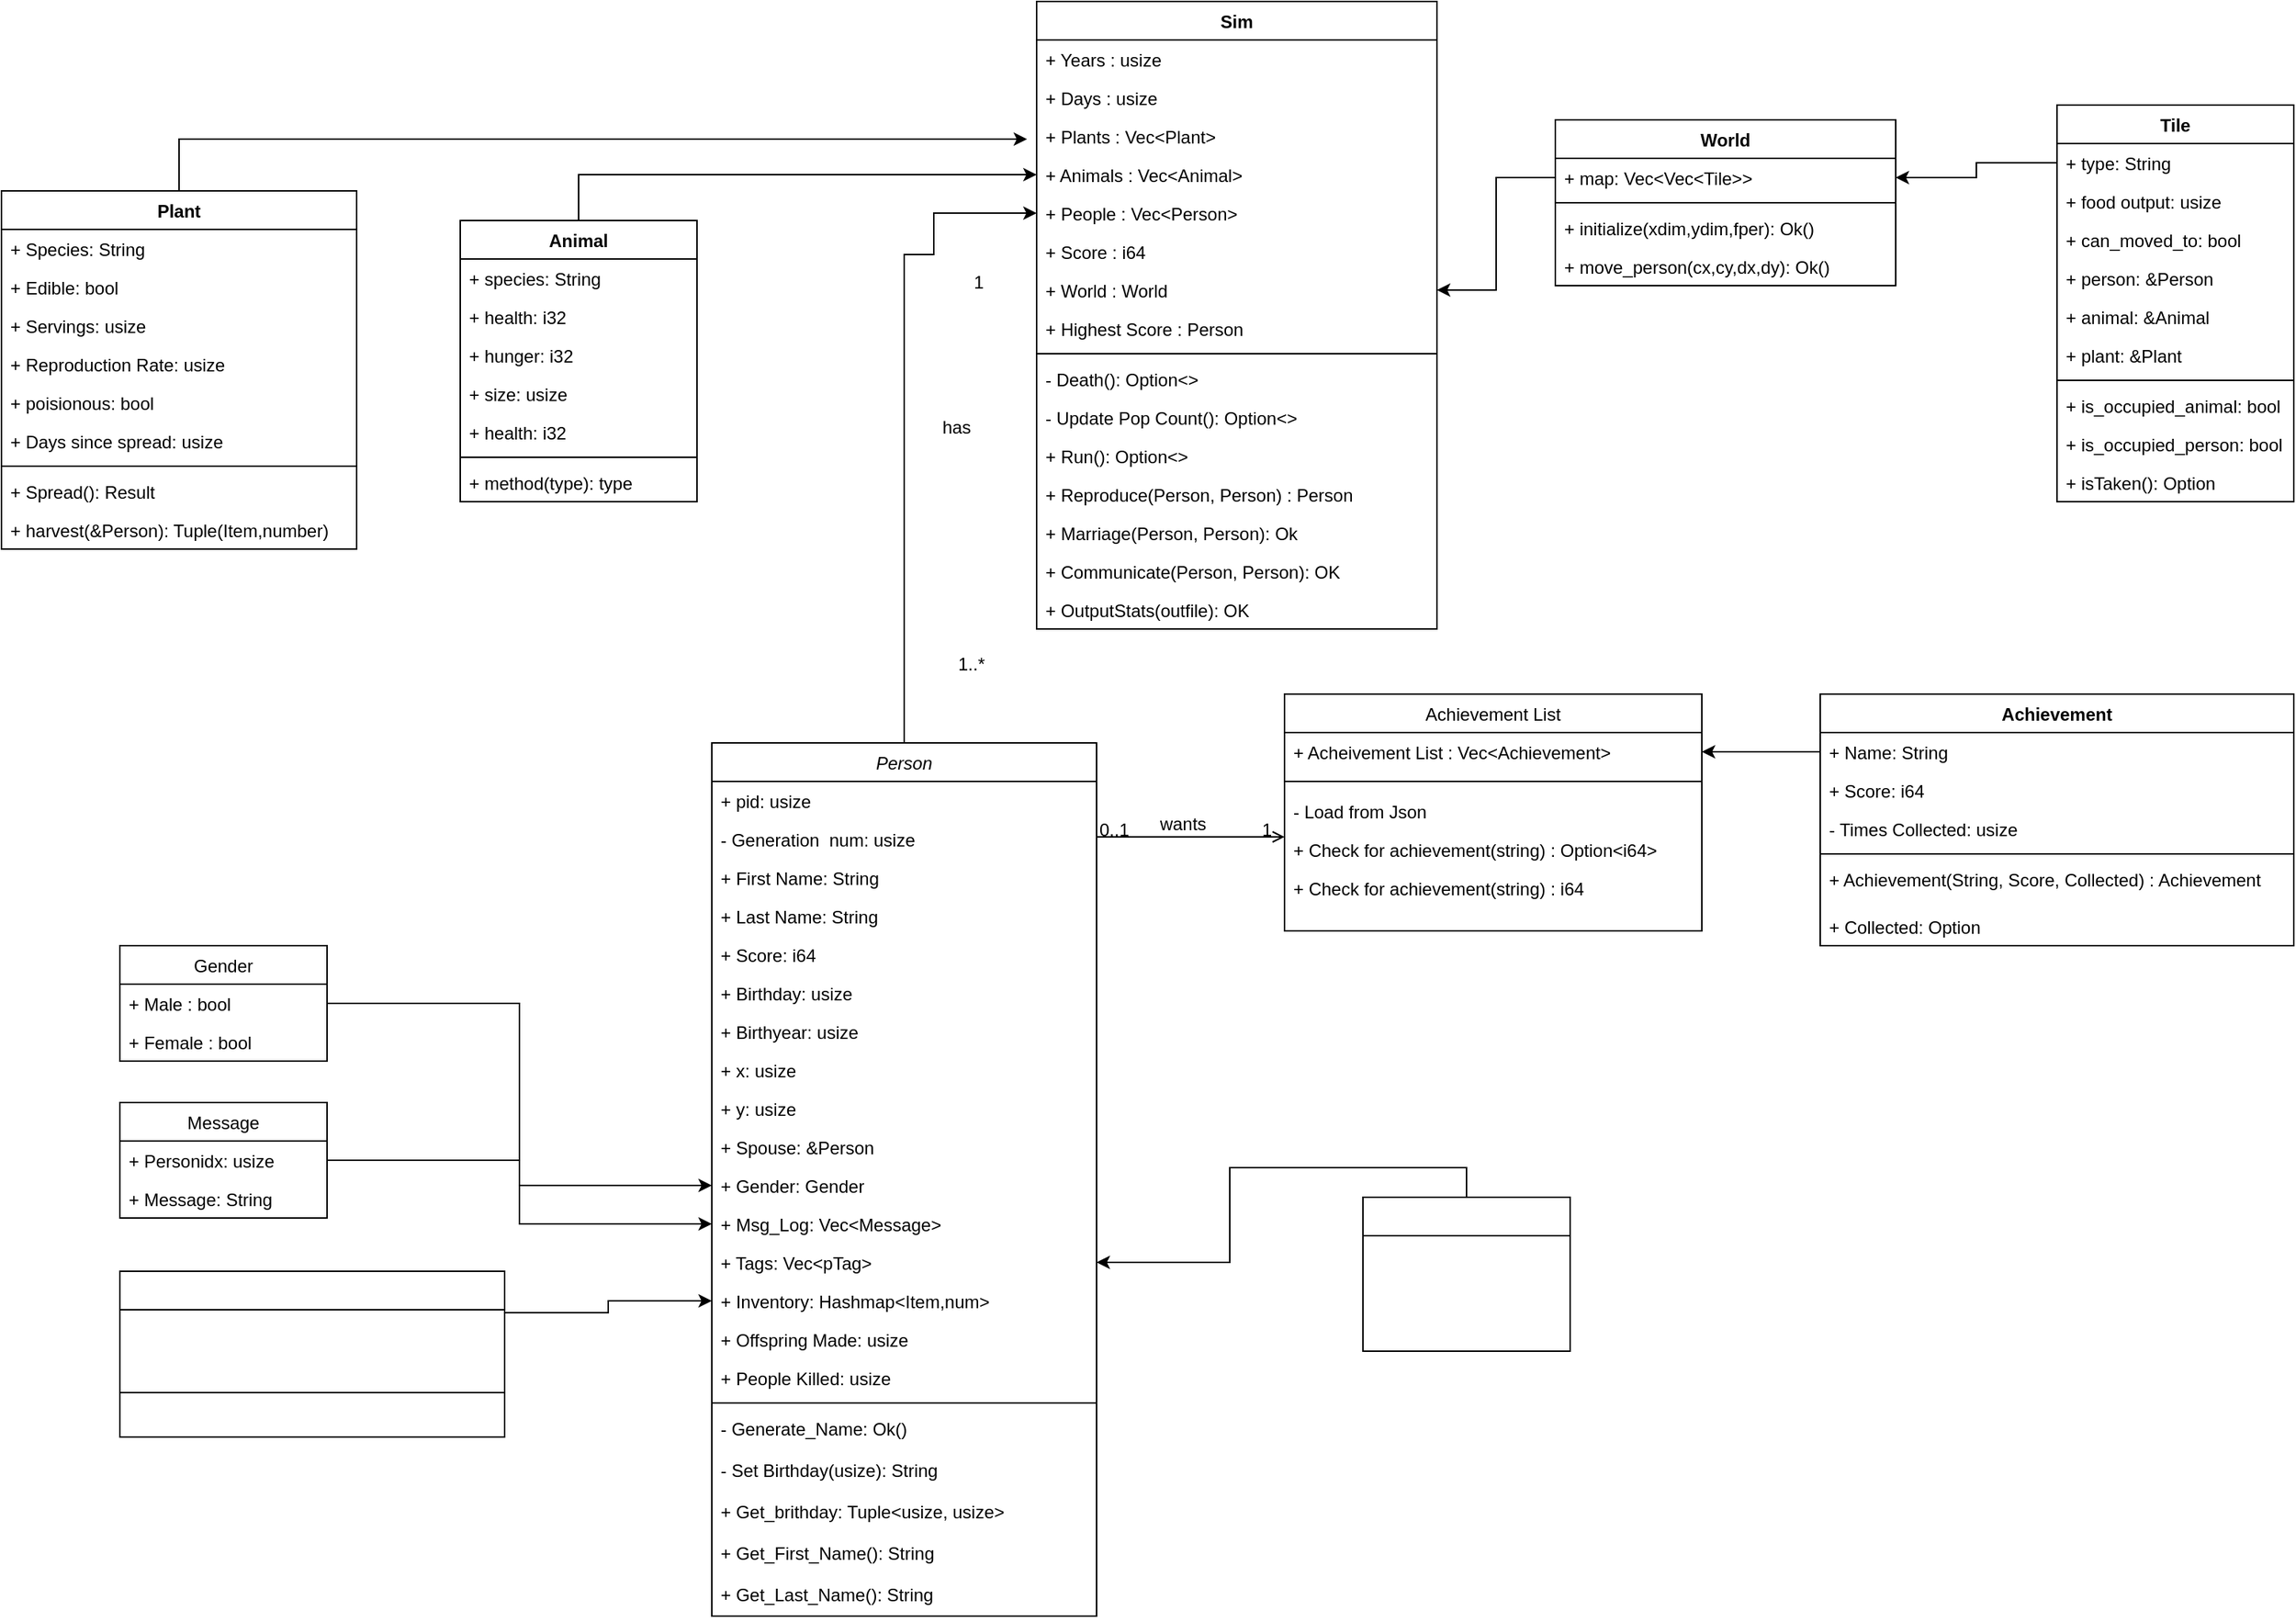 <mxfile version="16.5.1" type="device" pages="7"><diagram id="C5RBs43oDa-KdzZeNtuy" name="Classes"><mxGraphModel dx="2249" dy="2026" grid="1" gridSize="10" guides="1" tooltips="1" connect="1" arrows="1" fold="1" page="1" pageScale="1" pageWidth="827" pageHeight="1169" math="0" shadow="0"><root><mxCell id="WIyWlLk6GJQsqaUBKTNV-0"/><mxCell id="WIyWlLk6GJQsqaUBKTNV-1" parent="WIyWlLk6GJQsqaUBKTNV-0"/><mxCell id="4H0dBuu5tV5vZmvH8V2F-3" style="edgeStyle=orthogonalEdgeStyle;rounded=0;orthogonalLoop=1;jettySize=auto;html=1;exitX=0.5;exitY=0;exitDx=0;exitDy=0;entryX=0;entryY=0.5;entryDx=0;entryDy=0;" parent="WIyWlLk6GJQsqaUBKTNV-1" source="zkfFHV4jXpPFQw0GAbJ--0" target="B9x6qg29VrSmZcoj97vU-24" edge="1"><mxGeometry relative="1" as="geometry"><Array as="points"><mxPoint x="330" y="-177"/></Array></mxGeometry></mxCell><mxCell id="zkfFHV4jXpPFQw0GAbJ--0" value="Person" style="swimlane;fontStyle=2;align=center;verticalAlign=top;childLayout=stackLayout;horizontal=1;startSize=26;horizontalStack=0;resizeParent=1;resizeLast=0;collapsible=1;marginBottom=0;rounded=0;shadow=0;strokeWidth=1;" parent="WIyWlLk6GJQsqaUBKTNV-1" vertex="1"><mxGeometry x="180" y="153" width="260" height="590" as="geometry"><mxRectangle x="230" y="140" width="160" height="26" as="alternateBounds"/></mxGeometry></mxCell><mxCell id="lO1jTTlKHXToJG3iWUfu-11" value="+ pid: usize" style="text;align=left;verticalAlign=top;spacingLeft=4;spacingRight=4;overflow=hidden;rotatable=0;points=[[0,0.5],[1,0.5]];portConstraint=eastwest;rounded=0;shadow=0;html=0;" parent="zkfFHV4jXpPFQw0GAbJ--0" vertex="1"><mxGeometry y="26" width="260" height="26" as="geometry"/></mxCell><mxCell id="B9x6qg29VrSmZcoj97vU-11" value="- Generation  num: usize" style="text;align=left;verticalAlign=top;spacingLeft=4;spacingRight=4;overflow=hidden;rotatable=0;points=[[0,0.5],[1,0.5]];portConstraint=eastwest;rounded=0;shadow=0;html=0;" parent="zkfFHV4jXpPFQw0GAbJ--0" vertex="1"><mxGeometry y="52" width="260" height="26" as="geometry"/></mxCell><mxCell id="zkfFHV4jXpPFQw0GAbJ--1" value="+ First Name: String" style="text;align=left;verticalAlign=top;spacingLeft=4;spacingRight=4;overflow=hidden;rotatable=0;points=[[0,0.5],[1,0.5]];portConstraint=eastwest;" parent="zkfFHV4jXpPFQw0GAbJ--0" vertex="1"><mxGeometry y="78" width="260" height="26" as="geometry"/></mxCell><mxCell id="zkfFHV4jXpPFQw0GAbJ--2" value="+ Last Name: String" style="text;align=left;verticalAlign=top;spacingLeft=4;spacingRight=4;overflow=hidden;rotatable=0;points=[[0,0.5],[1,0.5]];portConstraint=eastwest;rounded=0;shadow=0;html=0;" parent="zkfFHV4jXpPFQw0GAbJ--0" vertex="1"><mxGeometry y="104" width="260" height="26" as="geometry"/></mxCell><mxCell id="zkfFHV4jXpPFQw0GAbJ--3" value="+ Score: i64" style="text;align=left;verticalAlign=top;spacingLeft=4;spacingRight=4;overflow=hidden;rotatable=0;points=[[0,0.5],[1,0.5]];portConstraint=eastwest;rounded=0;shadow=0;html=0;" parent="zkfFHV4jXpPFQw0GAbJ--0" vertex="1"><mxGeometry y="130" width="260" height="26" as="geometry"/></mxCell><mxCell id="B9x6qg29VrSmZcoj97vU-26" value="+ Birthday: usize" style="text;align=left;verticalAlign=top;spacingLeft=4;spacingRight=4;overflow=hidden;rotatable=0;points=[[0,0.5],[1,0.5]];portConstraint=eastwest;rounded=0;shadow=0;html=0;" parent="zkfFHV4jXpPFQw0GAbJ--0" vertex="1"><mxGeometry y="156" width="260" height="26" as="geometry"/></mxCell><mxCell id="B9x6qg29VrSmZcoj97vU-27" value="+ Birthyear: usize" style="text;align=left;verticalAlign=top;spacingLeft=4;spacingRight=4;overflow=hidden;rotatable=0;points=[[0,0.5],[1,0.5]];portConstraint=eastwest;rounded=0;shadow=0;html=0;" parent="zkfFHV4jXpPFQw0GAbJ--0" vertex="1"><mxGeometry y="182" width="260" height="26" as="geometry"/></mxCell><mxCell id="4H0dBuu5tV5vZmvH8V2F-8" value="+ x: usize" style="text;align=left;verticalAlign=top;spacingLeft=4;spacingRight=4;overflow=hidden;rotatable=0;points=[[0,0.5],[1,0.5]];portConstraint=eastwest;" parent="zkfFHV4jXpPFQw0GAbJ--0" vertex="1"><mxGeometry y="208" width="260" height="26" as="geometry"/></mxCell><mxCell id="4H0dBuu5tV5vZmvH8V2F-9" value="+ y: usize" style="text;align=left;verticalAlign=top;spacingLeft=4;spacingRight=4;overflow=hidden;rotatable=0;points=[[0,0.5],[1,0.5]];portConstraint=eastwest;" parent="zkfFHV4jXpPFQw0GAbJ--0" vertex="1"><mxGeometry y="234" width="260" height="26" as="geometry"/></mxCell><mxCell id="B9x6qg29VrSmZcoj97vU-33" value="+ Spouse: &amp;Person" style="text;align=left;verticalAlign=top;spacingLeft=4;spacingRight=4;overflow=hidden;rotatable=0;points=[[0,0.5],[1,0.5]];portConstraint=eastwest;rounded=0;shadow=0;html=0;" parent="zkfFHV4jXpPFQw0GAbJ--0" vertex="1"><mxGeometry y="260" width="260" height="26" as="geometry"/></mxCell><mxCell id="B9x6qg29VrSmZcoj97vU-42" value="+ Gender: Gender" style="text;strokeColor=none;fillColor=none;align=left;verticalAlign=top;spacingLeft=4;spacingRight=4;overflow=hidden;rotatable=0;points=[[0,0.5],[1,0.5]];portConstraint=eastwest;" parent="zkfFHV4jXpPFQw0GAbJ--0" vertex="1"><mxGeometry y="286" width="260" height="26" as="geometry"/></mxCell><mxCell id="imCDhhFIm7qoO2-DQUmg-0" value="+ Msg_Log: Vec&lt;Message&gt;" style="text;strokeColor=none;fillColor=none;align=left;verticalAlign=top;spacingLeft=4;spacingRight=4;overflow=hidden;rotatable=0;points=[[0,0.5],[1,0.5]];portConstraint=eastwest;" parent="zkfFHV4jXpPFQw0GAbJ--0" vertex="1"><mxGeometry y="312" width="260" height="26" as="geometry"/></mxCell><mxCell id="eu68-THiSZPoN81XYjgA-4" value="+ Tags: Vec&lt;pTag&gt;" style="text;strokeColor=none;fillColor=none;align=left;verticalAlign=top;spacingLeft=4;spacingRight=4;overflow=hidden;rotatable=0;points=[[0,0.5],[1,0.5]];portConstraint=eastwest;" parent="zkfFHV4jXpPFQw0GAbJ--0" vertex="1"><mxGeometry y="338" width="260" height="26" as="geometry"/></mxCell><mxCell id="lO1jTTlKHXToJG3iWUfu-8" value="+ Inventory: Hashmap&lt;Item,num&gt;" style="text;strokeColor=none;fillColor=none;align=left;verticalAlign=top;spacingLeft=4;spacingRight=4;overflow=hidden;rotatable=0;points=[[0,0.5],[1,0.5]];portConstraint=eastwest;" parent="zkfFHV4jXpPFQw0GAbJ--0" vertex="1"><mxGeometry y="364" width="260" height="26" as="geometry"/></mxCell><mxCell id="w4_vxK_BvMbKeM4zjPSG-0" value="+ Offspring Made: usize" style="text;strokeColor=none;fillColor=none;align=left;verticalAlign=top;spacingLeft=4;spacingRight=4;overflow=hidden;rotatable=0;points=[[0,0.5],[1,0.5]];portConstraint=eastwest;" parent="zkfFHV4jXpPFQw0GAbJ--0" vertex="1"><mxGeometry y="390" width="260" height="26" as="geometry"/></mxCell><mxCell id="w4_vxK_BvMbKeM4zjPSG-1" value="+ People Killed: usize" style="text;strokeColor=none;fillColor=none;align=left;verticalAlign=top;spacingLeft=4;spacingRight=4;overflow=hidden;rotatable=0;points=[[0,0.5],[1,0.5]];portConstraint=eastwest;" parent="zkfFHV4jXpPFQw0GAbJ--0" vertex="1"><mxGeometry y="416" width="260" height="26" as="geometry"/></mxCell><mxCell id="zkfFHV4jXpPFQw0GAbJ--4" value="" style="line;html=1;strokeWidth=1;align=left;verticalAlign=middle;spacingTop=-1;spacingLeft=3;spacingRight=3;rotatable=0;labelPosition=right;points=[];portConstraint=eastwest;" parent="zkfFHV4jXpPFQw0GAbJ--0" vertex="1"><mxGeometry y="442" width="260" height="8" as="geometry"/></mxCell><mxCell id="NzAm6m7w5a66NoYpk-Mf-2" value="- Generate_Name: Ok()" style="text;align=left;verticalAlign=top;spacingLeft=4;spacingRight=4;overflow=hidden;rotatable=0;points=[[0,0.5],[1,0.5]];portConstraint=eastwest;" parent="zkfFHV4jXpPFQw0GAbJ--0" vertex="1"><mxGeometry y="450" width="260" height="28" as="geometry"/></mxCell><mxCell id="NzAm6m7w5a66NoYpk-Mf-3" value="- Set Birthday(usize): String" style="text;align=left;verticalAlign=top;spacingLeft=4;spacingRight=4;overflow=hidden;rotatable=0;points=[[0,0.5],[1,0.5]];portConstraint=eastwest;" parent="zkfFHV4jXpPFQw0GAbJ--0" vertex="1"><mxGeometry y="478" width="260" height="28" as="geometry"/></mxCell><mxCell id="NzAm6m7w5a66NoYpk-Mf-4" value="+ Get_brithday: Tuple&lt;usize, usize&gt;" style="text;align=left;verticalAlign=top;spacingLeft=4;spacingRight=4;overflow=hidden;rotatable=0;points=[[0,0.5],[1,0.5]];portConstraint=eastwest;" parent="zkfFHV4jXpPFQw0GAbJ--0" vertex="1"><mxGeometry y="506" width="260" height="28" as="geometry"/></mxCell><mxCell id="zkfFHV4jXpPFQw0GAbJ--5" value="+ Get_First_Name(): String" style="text;align=left;verticalAlign=top;spacingLeft=4;spacingRight=4;overflow=hidden;rotatable=0;points=[[0,0.5],[1,0.5]];portConstraint=eastwest;" parent="zkfFHV4jXpPFQw0GAbJ--0" vertex="1"><mxGeometry y="534" width="260" height="28" as="geometry"/></mxCell><mxCell id="B9x6qg29VrSmZcoj97vU-28" value="+ Get_Last_Name(): String" style="text;align=left;verticalAlign=top;spacingLeft=4;spacingRight=4;overflow=hidden;rotatable=0;points=[[0,0.5],[1,0.5]];portConstraint=eastwest;" parent="zkfFHV4jXpPFQw0GAbJ--0" vertex="1"><mxGeometry y="562" width="260" height="28" as="geometry"/></mxCell><mxCell id="zkfFHV4jXpPFQw0GAbJ--17" value="Achievement List" style="swimlane;fontStyle=0;align=center;verticalAlign=top;childLayout=stackLayout;horizontal=1;startSize=26;horizontalStack=0;resizeParent=1;resizeLast=0;collapsible=1;marginBottom=0;rounded=0;shadow=0;strokeWidth=1;" parent="WIyWlLk6GJQsqaUBKTNV-1" vertex="1"><mxGeometry x="567" y="120" width="282" height="160" as="geometry"><mxRectangle x="550" y="140" width="160" height="26" as="alternateBounds"/></mxGeometry></mxCell><mxCell id="zkfFHV4jXpPFQw0GAbJ--18" value="+ Acheivement List : Vec&lt;Achievement&gt;" style="text;align=left;verticalAlign=top;spacingLeft=4;spacingRight=4;overflow=hidden;rotatable=0;points=[[0,0.5],[1,0.5]];portConstraint=eastwest;" parent="zkfFHV4jXpPFQw0GAbJ--17" vertex="1"><mxGeometry y="26" width="282" height="26" as="geometry"/></mxCell><mxCell id="zkfFHV4jXpPFQw0GAbJ--23" value="" style="line;html=1;strokeWidth=1;align=left;verticalAlign=middle;spacingTop=-1;spacingLeft=3;spacingRight=3;rotatable=0;labelPosition=right;points=[];portConstraint=eastwest;" parent="zkfFHV4jXpPFQw0GAbJ--17" vertex="1"><mxGeometry y="52" width="282" height="14" as="geometry"/></mxCell><mxCell id="zkfFHV4jXpPFQw0GAbJ--24" value="- Load from Json" style="text;align=left;verticalAlign=top;spacingLeft=4;spacingRight=4;overflow=hidden;rotatable=0;points=[[0,0.5],[1,0.5]];portConstraint=eastwest;" parent="zkfFHV4jXpPFQw0GAbJ--17" vertex="1"><mxGeometry y="66" width="282" height="26" as="geometry"/></mxCell><mxCell id="zkfFHV4jXpPFQw0GAbJ--25" value="+ Check for achievement(string) : Option&lt;i64&gt;&#10;  " style="text;align=left;verticalAlign=top;spacingLeft=4;spacingRight=4;overflow=hidden;rotatable=0;points=[[0,0.5],[1,0.5]];portConstraint=eastwest;" parent="zkfFHV4jXpPFQw0GAbJ--17" vertex="1"><mxGeometry y="92" width="282" height="26" as="geometry"/></mxCell><mxCell id="B9x6qg29VrSmZcoj97vU-1" value="+ Check for achievement(string) : i64  " style="text;align=left;verticalAlign=top;spacingLeft=4;spacingRight=4;overflow=hidden;rotatable=0;points=[[0,0.5],[1,0.5]];portConstraint=eastwest;" parent="zkfFHV4jXpPFQw0GAbJ--17" vertex="1"><mxGeometry y="118" width="282" height="26" as="geometry"/></mxCell><mxCell id="zkfFHV4jXpPFQw0GAbJ--26" value="" style="endArrow=open;shadow=0;strokeWidth=1;rounded=0;endFill=1;edgeStyle=elbowEdgeStyle;elbow=vertical;" parent="WIyWlLk6GJQsqaUBKTNV-1" source="zkfFHV4jXpPFQw0GAbJ--0" target="zkfFHV4jXpPFQw0GAbJ--17" edge="1"><mxGeometry x="0.5" y="41" relative="1" as="geometry"><mxPoint x="380" y="192" as="sourcePoint"/><mxPoint x="540" y="192" as="targetPoint"/><mxPoint x="-40" y="32" as="offset"/></mxGeometry></mxCell><mxCell id="zkfFHV4jXpPFQw0GAbJ--27" value="0..1" style="resizable=0;align=left;verticalAlign=bottom;labelBackgroundColor=none;fontSize=12;" parent="zkfFHV4jXpPFQw0GAbJ--26" connectable="0" vertex="1"><mxGeometry x="-1" relative="1" as="geometry"><mxPoint y="4" as="offset"/></mxGeometry></mxCell><mxCell id="zkfFHV4jXpPFQw0GAbJ--28" value="1" style="resizable=0;align=right;verticalAlign=bottom;labelBackgroundColor=none;fontSize=12;" parent="zkfFHV4jXpPFQw0GAbJ--26" connectable="0" vertex="1"><mxGeometry x="1" relative="1" as="geometry"><mxPoint x="-7" y="4" as="offset"/></mxGeometry></mxCell><mxCell id="zkfFHV4jXpPFQw0GAbJ--29" value="wants&lt;br&gt;" style="text;html=1;resizable=0;points=[];;align=center;verticalAlign=middle;labelBackgroundColor=none;rounded=0;shadow=0;strokeWidth=1;fontSize=12;" parent="zkfFHV4jXpPFQw0GAbJ--26" vertex="1" connectable="0"><mxGeometry x="0.5" y="49" relative="1" as="geometry"><mxPoint x="-38" y="40" as="offset"/></mxGeometry></mxCell><mxCell id="B9x6qg29VrSmZcoj97vU-2" value="Achievement" style="swimlane;fontStyle=1;align=center;verticalAlign=top;childLayout=stackLayout;horizontal=1;startSize=26;horizontalStack=0;resizeParent=1;resizeParentMax=0;resizeLast=0;collapsible=1;marginBottom=0;" parent="WIyWlLk6GJQsqaUBKTNV-1" vertex="1"><mxGeometry x="929" y="120" width="320" height="170" as="geometry"><mxRectangle x="840" y="150" width="110" height="26" as="alternateBounds"/></mxGeometry></mxCell><mxCell id="B9x6qg29VrSmZcoj97vU-3" value="+ Name: String" style="text;strokeColor=none;fillColor=none;align=left;verticalAlign=top;spacingLeft=4;spacingRight=4;overflow=hidden;rotatable=0;points=[[0,0.5],[1,0.5]];portConstraint=eastwest;" parent="B9x6qg29VrSmZcoj97vU-2" vertex="1"><mxGeometry y="26" width="320" height="26" as="geometry"/></mxCell><mxCell id="B9x6qg29VrSmZcoj97vU-6" value="+ Score: i64" style="text;strokeColor=none;fillColor=none;align=left;verticalAlign=top;spacingLeft=4;spacingRight=4;overflow=hidden;rotatable=0;points=[[0,0.5],[1,0.5]];portConstraint=eastwest;" parent="B9x6qg29VrSmZcoj97vU-2" vertex="1"><mxGeometry y="52" width="320" height="26" as="geometry"/></mxCell><mxCell id="B9x6qg29VrSmZcoj97vU-7" value="- Times Collected: usize" style="text;strokeColor=none;fillColor=none;align=left;verticalAlign=top;spacingLeft=4;spacingRight=4;overflow=hidden;rotatable=0;points=[[0,0.5],[1,0.5]];portConstraint=eastwest;" parent="B9x6qg29VrSmZcoj97vU-2" vertex="1"><mxGeometry y="78" width="320" height="26" as="geometry"/></mxCell><mxCell id="B9x6qg29VrSmZcoj97vU-4" value="" style="line;strokeWidth=1;fillColor=none;align=left;verticalAlign=middle;spacingTop=-1;spacingLeft=3;spacingRight=3;rotatable=0;labelPosition=right;points=[];portConstraint=eastwest;" parent="B9x6qg29VrSmZcoj97vU-2" vertex="1"><mxGeometry y="104" width="320" height="8" as="geometry"/></mxCell><mxCell id="B9x6qg29VrSmZcoj97vU-5" value="+ Achievement(String, Score, Collected) : Achievement" style="text;strokeColor=none;fillColor=none;align=left;verticalAlign=top;spacingLeft=4;spacingRight=4;overflow=hidden;rotatable=0;points=[[0,0.5],[1,0.5]];portConstraint=eastwest;" parent="B9x6qg29VrSmZcoj97vU-2" vertex="1"><mxGeometry y="112" width="320" height="32" as="geometry"/></mxCell><mxCell id="B9x6qg29VrSmZcoj97vU-10" value="+ Collected: Option" style="text;strokeColor=none;fillColor=none;align=left;verticalAlign=top;spacingLeft=4;spacingRight=4;overflow=hidden;rotatable=0;points=[[0,0.5],[1,0.5]];portConstraint=eastwest;" parent="B9x6qg29VrSmZcoj97vU-2" vertex="1"><mxGeometry y="144" width="320" height="26" as="geometry"/></mxCell><mxCell id="B9x6qg29VrSmZcoj97vU-12" value="Sim" style="swimlane;fontStyle=1;align=center;verticalAlign=top;childLayout=stackLayout;horizontal=1;startSize=26;horizontalStack=0;resizeParent=1;resizeParentMax=0;resizeLast=0;collapsible=1;marginBottom=0;" parent="WIyWlLk6GJQsqaUBKTNV-1" vertex="1"><mxGeometry x="399.5" y="-348" width="270.5" height="424" as="geometry"/></mxCell><mxCell id="B9x6qg29VrSmZcoj97vU-13" value="+ Years : usize" style="text;strokeColor=none;fillColor=none;align=left;verticalAlign=top;spacingLeft=4;spacingRight=4;overflow=hidden;rotatable=0;points=[[0,0.5],[1,0.5]];portConstraint=eastwest;" parent="B9x6qg29VrSmZcoj97vU-12" vertex="1"><mxGeometry y="26" width="270.5" height="26" as="geometry"/></mxCell><mxCell id="B9x6qg29VrSmZcoj97vU-18" value="+ Days : usize&#10;&#10;" style="text;align=left;verticalAlign=top;spacingLeft=4;spacingRight=4;overflow=hidden;rotatable=0;points=[[0,0.5],[1,0.5]];portConstraint=eastwest;rounded=0;shadow=0;html=0;" parent="B9x6qg29VrSmZcoj97vU-12" vertex="1"><mxGeometry y="52" width="270.5" height="26" as="geometry"/></mxCell><mxCell id="hnREJMREGxshGK9TdRje-11" value="+ Plants : Vec&lt;Plant&gt;" style="text;align=left;verticalAlign=top;spacingLeft=4;spacingRight=4;overflow=hidden;rotatable=0;points=[[0,0.5],[1,0.5]];portConstraint=eastwest;rounded=0;shadow=0;html=0;" vertex="1" parent="B9x6qg29VrSmZcoj97vU-12"><mxGeometry y="78" width="270.5" height="26" as="geometry"/></mxCell><mxCell id="hnREJMREGxshGK9TdRje-12" value="+ Animals : Vec&lt;Animal&gt;" style="text;align=left;verticalAlign=top;spacingLeft=4;spacingRight=4;overflow=hidden;rotatable=0;points=[[0,0.5],[1,0.5]];portConstraint=eastwest;rounded=0;shadow=0;html=0;" vertex="1" parent="B9x6qg29VrSmZcoj97vU-12"><mxGeometry y="104" width="270.5" height="26" as="geometry"/></mxCell><mxCell id="B9x6qg29VrSmZcoj97vU-24" value="+ People : Vec&lt;Person&gt;" style="text;align=left;verticalAlign=top;spacingLeft=4;spacingRight=4;overflow=hidden;rotatable=0;points=[[0,0.5],[1,0.5]];portConstraint=eastwest;rounded=0;shadow=0;html=0;" parent="B9x6qg29VrSmZcoj97vU-12" vertex="1"><mxGeometry y="130" width="270.5" height="26" as="geometry"/></mxCell><mxCell id="B9x6qg29VrSmZcoj97vU-25" value="+ Score : i64" style="text;align=left;verticalAlign=top;spacingLeft=4;spacingRight=4;overflow=hidden;rotatable=0;points=[[0,0.5],[1,0.5]];portConstraint=eastwest;rounded=0;shadow=0;html=0;" parent="B9x6qg29VrSmZcoj97vU-12" vertex="1"><mxGeometry y="156" width="270.5" height="26" as="geometry"/></mxCell><mxCell id="hhVYq4g0NmVkpreXHSz7-0" value="+ World : World" style="text;align=left;verticalAlign=top;spacingLeft=4;spacingRight=4;overflow=hidden;rotatable=0;points=[[0,0.5],[1,0.5]];portConstraint=eastwest;rounded=0;shadow=0;html=0;" parent="B9x6qg29VrSmZcoj97vU-12" vertex="1"><mxGeometry y="182" width="270.5" height="26" as="geometry"/></mxCell><mxCell id="4H0dBuu5tV5vZmvH8V2F-5" value="+ Highest Score : Person" style="text;align=left;verticalAlign=top;spacingLeft=4;spacingRight=4;overflow=hidden;rotatable=0;points=[[0,0.5],[1,0.5]];portConstraint=eastwest;rounded=0;shadow=0;html=0;" parent="B9x6qg29VrSmZcoj97vU-12" vertex="1"><mxGeometry y="208" width="270.5" height="26" as="geometry"/></mxCell><mxCell id="B9x6qg29VrSmZcoj97vU-14" value="" style="line;strokeWidth=1;fillColor=none;align=left;verticalAlign=middle;spacingTop=-1;spacingLeft=3;spacingRight=3;rotatable=0;labelPosition=right;points=[];portConstraint=eastwest;" parent="B9x6qg29VrSmZcoj97vU-12" vertex="1"><mxGeometry y="234" width="270.5" height="8" as="geometry"/></mxCell><mxCell id="4H0dBuu5tV5vZmvH8V2F-6" value="- Death(): Option&lt;&gt;" style="text;strokeColor=none;fillColor=none;align=left;verticalAlign=top;spacingLeft=4;spacingRight=4;overflow=hidden;rotatable=0;points=[[0,0.5],[1,0.5]];portConstraint=eastwest;" parent="B9x6qg29VrSmZcoj97vU-12" vertex="1"><mxGeometry y="242" width="270.5" height="26" as="geometry"/></mxCell><mxCell id="4H0dBuu5tV5vZmvH8V2F-7" value="- Update Pop Count(): Option&lt;&gt;" style="text;strokeColor=none;fillColor=none;align=left;verticalAlign=top;spacingLeft=4;spacingRight=4;overflow=hidden;rotatable=0;points=[[0,0.5],[1,0.5]];portConstraint=eastwest;" parent="B9x6qg29VrSmZcoj97vU-12" vertex="1"><mxGeometry y="268" width="270.5" height="26" as="geometry"/></mxCell><mxCell id="B9x6qg29VrSmZcoj97vU-15" value="+ Run(): Option&lt;&gt;" style="text;strokeColor=none;fillColor=none;align=left;verticalAlign=top;spacingLeft=4;spacingRight=4;overflow=hidden;rotatable=0;points=[[0,0.5],[1,0.5]];portConstraint=eastwest;" parent="B9x6qg29VrSmZcoj97vU-12" vertex="1"><mxGeometry y="294" width="270.5" height="26" as="geometry"/></mxCell><mxCell id="B9x6qg29VrSmZcoj97vU-19" value="+ Reproduce(Person, Person) : Person" style="text;align=left;verticalAlign=top;spacingLeft=4;spacingRight=4;overflow=hidden;rotatable=0;points=[[0,0.5],[1,0.5]];portConstraint=eastwest;rounded=0;shadow=0;html=0;" parent="B9x6qg29VrSmZcoj97vU-12" vertex="1"><mxGeometry y="320" width="270.5" height="26" as="geometry"/></mxCell><mxCell id="B9x6qg29VrSmZcoj97vU-44" value="+ Marriage(Person, Person): Ok" style="text;strokeColor=none;fillColor=none;align=left;verticalAlign=top;spacingLeft=4;spacingRight=4;overflow=hidden;rotatable=0;points=[[0,0.5],[1,0.5]];portConstraint=eastwest;" parent="B9x6qg29VrSmZcoj97vU-12" vertex="1"><mxGeometry y="346" width="270.5" height="26" as="geometry"/></mxCell><mxCell id="B9x6qg29VrSmZcoj97vU-47" value="+ Communicate(Person, Person): OK" style="text;strokeColor=none;fillColor=none;align=left;verticalAlign=top;spacingLeft=4;spacingRight=4;overflow=hidden;rotatable=0;points=[[0,0.5],[1,0.5]];portConstraint=eastwest;" parent="B9x6qg29VrSmZcoj97vU-12" vertex="1"><mxGeometry y="372" width="270.5" height="26" as="geometry"/></mxCell><mxCell id="4H0dBuu5tV5vZmvH8V2F-4" value="+ OutputStats(outfile): OK" style="text;strokeColor=none;fillColor=none;align=left;verticalAlign=top;spacingLeft=4;spacingRight=4;overflow=hidden;rotatable=0;points=[[0,0.5],[1,0.5]];portConstraint=eastwest;" parent="B9x6qg29VrSmZcoj97vU-12" vertex="1"><mxGeometry y="398" width="270.5" height="26" as="geometry"/></mxCell><mxCell id="B9x6qg29VrSmZcoj97vU-22" value="1" style="text;html=1;align=center;verticalAlign=middle;resizable=0;points=[];autosize=1;strokeColor=none;fillColor=none;" parent="WIyWlLk6GJQsqaUBKTNV-1" vertex="1"><mxGeometry x="350" y="-168" width="20" height="20" as="geometry"/></mxCell><mxCell id="B9x6qg29VrSmZcoj97vU-23" value="1..*" style="text;html=1;align=center;verticalAlign=middle;resizable=0;points=[];autosize=1;strokeColor=none;fillColor=none;" parent="WIyWlLk6GJQsqaUBKTNV-1" vertex="1"><mxGeometry x="340" y="90" width="30" height="20" as="geometry"/></mxCell><mxCell id="B9x6qg29VrSmZcoj97vU-29" value="has" style="text;html=1;align=center;verticalAlign=middle;resizable=0;points=[];autosize=1;strokeColor=none;fillColor=none;" parent="WIyWlLk6GJQsqaUBKTNV-1" vertex="1"><mxGeometry x="330" y="-70" width="30" height="20" as="geometry"/></mxCell><mxCell id="B9x6qg29VrSmZcoj97vU-38" value="Gender" style="swimlane;fontStyle=0;childLayout=stackLayout;horizontal=1;startSize=26;fillColor=none;horizontalStack=0;resizeParent=1;resizeParentMax=0;resizeLast=0;collapsible=1;marginBottom=0;" parent="WIyWlLk6GJQsqaUBKTNV-1" vertex="1"><mxGeometry x="-220" y="290" width="140" height="78" as="geometry"/></mxCell><mxCell id="B9x6qg29VrSmZcoj97vU-39" value="+ Male : bool" style="text;strokeColor=none;fillColor=none;align=left;verticalAlign=top;spacingLeft=4;spacingRight=4;overflow=hidden;rotatable=0;points=[[0,0.5],[1,0.5]];portConstraint=eastwest;" parent="B9x6qg29VrSmZcoj97vU-38" vertex="1"><mxGeometry y="26" width="140" height="26" as="geometry"/></mxCell><mxCell id="B9x6qg29VrSmZcoj97vU-40" value="+ Female : bool" style="text;strokeColor=none;fillColor=none;align=left;verticalAlign=top;spacingLeft=4;spacingRight=4;overflow=hidden;rotatable=0;points=[[0,0.5],[1,0.5]];portConstraint=eastwest;" parent="B9x6qg29VrSmZcoj97vU-38" vertex="1"><mxGeometry y="52" width="140" height="26" as="geometry"/></mxCell><mxCell id="B9x6qg29VrSmZcoj97vU-43" style="edgeStyle=orthogonalEdgeStyle;rounded=0;orthogonalLoop=1;jettySize=auto;html=1;exitX=1;exitY=0.5;exitDx=0;exitDy=0;entryX=0;entryY=0.5;entryDx=0;entryDy=0;" parent="WIyWlLk6GJQsqaUBKTNV-1" source="B9x6qg29VrSmZcoj97vU-39" target="B9x6qg29VrSmZcoj97vU-42" edge="1"><mxGeometry relative="1" as="geometry"/></mxCell><mxCell id="NzAm6m7w5a66NoYpk-Mf-1" style="edgeStyle=orthogonalEdgeStyle;rounded=0;orthogonalLoop=1;jettySize=auto;html=1;exitX=1;exitY=0.5;exitDx=0;exitDy=0;entryX=0;entryY=0.5;entryDx=0;entryDy=0;" parent="WIyWlLk6GJQsqaUBKTNV-1" source="B9x6qg29VrSmZcoj97vU-49" target="imCDhhFIm7qoO2-DQUmg-0" edge="1"><mxGeometry relative="1" as="geometry"/></mxCell><mxCell id="B9x6qg29VrSmZcoj97vU-49" value="Message" style="swimlane;fontStyle=0;childLayout=stackLayout;horizontal=1;startSize=26;fillColor=none;horizontalStack=0;resizeParent=1;resizeParentMax=0;resizeLast=0;collapsible=1;marginBottom=0;" parent="WIyWlLk6GJQsqaUBKTNV-1" vertex="1"><mxGeometry x="-220" y="396" width="140" height="78" as="geometry"/></mxCell><mxCell id="B9x6qg29VrSmZcoj97vU-50" value="+ Personidx: usize" style="text;strokeColor=none;fillColor=none;align=left;verticalAlign=top;spacingLeft=4;spacingRight=4;overflow=hidden;rotatable=0;points=[[0,0.5],[1,0.5]];portConstraint=eastwest;" parent="B9x6qg29VrSmZcoj97vU-49" vertex="1"><mxGeometry y="26" width="140" height="26" as="geometry"/></mxCell><mxCell id="B9x6qg29VrSmZcoj97vU-51" value="+ Message: String" style="text;strokeColor=none;fillColor=none;align=left;verticalAlign=top;spacingLeft=4;spacingRight=4;overflow=hidden;rotatable=0;points=[[0,0.5],[1,0.5]];portConstraint=eastwest;" parent="B9x6qg29VrSmZcoj97vU-49" vertex="1"><mxGeometry y="52" width="140" height="26" as="geometry"/></mxCell><mxCell id="hhVYq4g0NmVkpreXHSz7-1" value="World" style="swimlane;fontStyle=1;align=center;verticalAlign=top;childLayout=stackLayout;horizontal=1;startSize=26;horizontalStack=0;resizeParent=1;resizeParentMax=0;resizeLast=0;collapsible=1;marginBottom=0;" parent="WIyWlLk6GJQsqaUBKTNV-1" vertex="1"><mxGeometry x="750" y="-268" width="230" height="112" as="geometry"/></mxCell><mxCell id="hhVYq4g0NmVkpreXHSz7-2" value="+ map: Vec&lt;Vec&lt;Tile&gt;&gt;" style="text;strokeColor=none;fillColor=none;align=left;verticalAlign=top;spacingLeft=4;spacingRight=4;overflow=hidden;rotatable=0;points=[[0,0.5],[1,0.5]];portConstraint=eastwest;" parent="hhVYq4g0NmVkpreXHSz7-1" vertex="1"><mxGeometry y="26" width="230" height="26" as="geometry"/></mxCell><mxCell id="hhVYq4g0NmVkpreXHSz7-3" value="" style="line;strokeWidth=1;fillColor=none;align=left;verticalAlign=middle;spacingTop=-1;spacingLeft=3;spacingRight=3;rotatable=0;labelPosition=right;points=[];portConstraint=eastwest;" parent="hhVYq4g0NmVkpreXHSz7-1" vertex="1"><mxGeometry y="52" width="230" height="8" as="geometry"/></mxCell><mxCell id="hhVYq4g0NmVkpreXHSz7-4" value="+ initialize(xdim,ydim,fper): Ok()" style="text;strokeColor=none;fillColor=none;align=left;verticalAlign=top;spacingLeft=4;spacingRight=4;overflow=hidden;rotatable=0;points=[[0,0.5],[1,0.5]];portConstraint=eastwest;" parent="hhVYq4g0NmVkpreXHSz7-1" vertex="1"><mxGeometry y="60" width="230" height="26" as="geometry"/></mxCell><mxCell id="4H0dBuu5tV5vZmvH8V2F-1" value="+ move_person(cx,cy,dx,dy): Ok()" style="text;strokeColor=none;fillColor=none;align=left;verticalAlign=top;spacingLeft=4;spacingRight=4;overflow=hidden;rotatable=0;points=[[0,0.5],[1,0.5]];portConstraint=eastwest;" parent="hhVYq4g0NmVkpreXHSz7-1" vertex="1"><mxGeometry y="86" width="230" height="26" as="geometry"/></mxCell><mxCell id="hhVYq4g0NmVkpreXHSz7-5" value="Tile" style="swimlane;fontStyle=1;align=center;verticalAlign=top;childLayout=stackLayout;horizontal=1;startSize=26;horizontalStack=0;resizeParent=1;resizeParentMax=0;resizeLast=0;collapsible=1;marginBottom=0;" parent="WIyWlLk6GJQsqaUBKTNV-1" vertex="1"><mxGeometry x="1089" y="-278" width="160" height="268" as="geometry"/></mxCell><mxCell id="hhVYq4g0NmVkpreXHSz7-10" value="+ type: String" style="text;strokeColor=none;fillColor=none;align=left;verticalAlign=top;spacingLeft=4;spacingRight=4;overflow=hidden;rotatable=0;points=[[0,0.5],[1,0.5]];portConstraint=eastwest;" parent="hhVYq4g0NmVkpreXHSz7-5" vertex="1"><mxGeometry y="26" width="160" height="26" as="geometry"/></mxCell><mxCell id="hhVYq4g0NmVkpreXHSz7-11" value="+ food output: usize" style="text;strokeColor=none;fillColor=none;align=left;verticalAlign=top;spacingLeft=4;spacingRight=4;overflow=hidden;rotatable=0;points=[[0,0.5],[1,0.5]];portConstraint=eastwest;" parent="hhVYq4g0NmVkpreXHSz7-5" vertex="1"><mxGeometry y="52" width="160" height="26" as="geometry"/></mxCell><mxCell id="hnREJMREGxshGK9TdRje-20" value="+ can_moved_to: bool" style="text;strokeColor=none;fillColor=none;align=left;verticalAlign=top;spacingLeft=4;spacingRight=4;overflow=hidden;rotatable=0;points=[[0,0.5],[1,0.5]];portConstraint=eastwest;" vertex="1" parent="hhVYq4g0NmVkpreXHSz7-5"><mxGeometry y="78" width="160" height="26" as="geometry"/></mxCell><mxCell id="hnREJMREGxshGK9TdRje-8" value="+ person: &amp;Person" style="text;strokeColor=none;fillColor=none;align=left;verticalAlign=top;spacingLeft=4;spacingRight=4;overflow=hidden;rotatable=0;points=[[0,0.5],[1,0.5]];portConstraint=eastwest;" vertex="1" parent="hhVYq4g0NmVkpreXHSz7-5"><mxGeometry y="104" width="160" height="26" as="geometry"/></mxCell><mxCell id="hhVYq4g0NmVkpreXHSz7-12" value="+ animal: &amp;Animal" style="text;strokeColor=none;fillColor=none;align=left;verticalAlign=top;spacingLeft=4;spacingRight=4;overflow=hidden;rotatable=0;points=[[0,0.5],[1,0.5]];portConstraint=eastwest;" parent="hhVYq4g0NmVkpreXHSz7-5" vertex="1"><mxGeometry y="130" width="160" height="26" as="geometry"/></mxCell><mxCell id="hnREJMREGxshGK9TdRje-0" value="+ plant: &amp;Plant" style="text;strokeColor=none;fillColor=none;align=left;verticalAlign=top;spacingLeft=4;spacingRight=4;overflow=hidden;rotatable=0;points=[[0,0.5],[1,0.5]];portConstraint=eastwest;" vertex="1" parent="hhVYq4g0NmVkpreXHSz7-5"><mxGeometry y="156" width="160" height="26" as="geometry"/></mxCell><mxCell id="hhVYq4g0NmVkpreXHSz7-7" value="" style="line;strokeWidth=1;fillColor=none;align=left;verticalAlign=middle;spacingTop=-1;spacingLeft=3;spacingRight=3;rotatable=0;labelPosition=right;points=[];portConstraint=eastwest;" parent="hhVYq4g0NmVkpreXHSz7-5" vertex="1"><mxGeometry y="182" width="160" height="8" as="geometry"/></mxCell><mxCell id="hnREJMREGxshGK9TdRje-9" value="+ is_occupied_animal: bool" style="text;strokeColor=none;fillColor=none;align=left;verticalAlign=top;spacingLeft=4;spacingRight=4;overflow=hidden;rotatable=0;points=[[0,0.5],[1,0.5]];portConstraint=eastwest;" vertex="1" parent="hhVYq4g0NmVkpreXHSz7-5"><mxGeometry y="190" width="160" height="26" as="geometry"/></mxCell><mxCell id="hnREJMREGxshGK9TdRje-10" value="+ is_occupied_person: bool" style="text;strokeColor=none;fillColor=none;align=left;verticalAlign=top;spacingLeft=4;spacingRight=4;overflow=hidden;rotatable=0;points=[[0,0.5],[1,0.5]];portConstraint=eastwest;" vertex="1" parent="hhVYq4g0NmVkpreXHSz7-5"><mxGeometry y="216" width="160" height="26" as="geometry"/></mxCell><mxCell id="hhVYq4g0NmVkpreXHSz7-8" value="+ isTaken(): Option" style="text;strokeColor=none;fillColor=none;align=left;verticalAlign=top;spacingLeft=4;spacingRight=4;overflow=hidden;rotatable=0;points=[[0,0.5],[1,0.5]];portConstraint=eastwest;" parent="hhVYq4g0NmVkpreXHSz7-5" vertex="1"><mxGeometry y="242" width="160" height="26" as="geometry"/></mxCell><mxCell id="4H0dBuu5tV5vZmvH8V2F-0" style="edgeStyle=orthogonalEdgeStyle;rounded=0;orthogonalLoop=1;jettySize=auto;html=1;exitX=0;exitY=0.5;exitDx=0;exitDy=0;entryX=1;entryY=0.5;entryDx=0;entryDy=0;" parent="WIyWlLk6GJQsqaUBKTNV-1" source="hhVYq4g0NmVkpreXHSz7-2" target="hhVYq4g0NmVkpreXHSz7-0" edge="1"><mxGeometry relative="1" as="geometry"/></mxCell><mxCell id="4H0dBuu5tV5vZmvH8V2F-2" style="edgeStyle=orthogonalEdgeStyle;rounded=0;orthogonalLoop=1;jettySize=auto;html=1;exitX=0;exitY=0.5;exitDx=0;exitDy=0;entryX=1;entryY=0.5;entryDx=0;entryDy=0;" parent="WIyWlLk6GJQsqaUBKTNV-1" source="hhVYq4g0NmVkpreXHSz7-10" target="hhVYq4g0NmVkpreXHSz7-2" edge="1"><mxGeometry relative="1" as="geometry"/></mxCell><mxCell id="B9x6qg29VrSmZcoj97vU-9" style="edgeStyle=orthogonalEdgeStyle;rounded=0;orthogonalLoop=1;jettySize=auto;html=1;exitX=0;exitY=0.5;exitDx=0;exitDy=0;entryX=1;entryY=0.5;entryDx=0;entryDy=0;" parent="WIyWlLk6GJQsqaUBKTNV-1" source="B9x6qg29VrSmZcoj97vU-3" target="zkfFHV4jXpPFQw0GAbJ--18" edge="1"><mxGeometry relative="1" as="geometry"/></mxCell><mxCell id="StLFZChWHPCaP2syb8Xn-0" style="edgeStyle=orthogonalEdgeStyle;rounded=0;orthogonalLoop=1;jettySize=auto;html=1;exitX=0.5;exitY=0;exitDx=0;exitDy=0;entryX=1;entryY=0.5;entryDx=0;entryDy=0;fontColor=#FFFFFF;" parent="WIyWlLk6GJQsqaUBKTNV-1" source="eu68-THiSZPoN81XYjgA-5" target="eu68-THiSZPoN81XYjgA-4" edge="1"><mxGeometry relative="1" as="geometry"/></mxCell><mxCell id="eu68-THiSZPoN81XYjgA-5" value="pTag" style="swimlane;fontStyle=0;childLayout=stackLayout;horizontal=1;startSize=26;fillColor=none;horizontalStack=0;resizeParent=1;resizeParentMax=0;resizeLast=0;collapsible=1;marginBottom=0;fontColor=#FFFFFF;" parent="WIyWlLk6GJQsqaUBKTNV-1" vertex="1"><mxGeometry x="620" y="460" width="140" height="104" as="geometry"/></mxCell><mxCell id="eu68-THiSZPoN81XYjgA-6" value="+ field: type" style="text;strokeColor=none;fillColor=none;align=left;verticalAlign=top;spacingLeft=4;spacingRight=4;overflow=hidden;rotatable=0;points=[[0,0.5],[1,0.5]];portConstraint=eastwest;fontColor=#FFFFFF;" parent="eu68-THiSZPoN81XYjgA-5" vertex="1"><mxGeometry y="26" width="140" height="26" as="geometry"/></mxCell><mxCell id="eu68-THiSZPoN81XYjgA-7" value="+ field: type" style="text;strokeColor=none;fillColor=none;align=left;verticalAlign=top;spacingLeft=4;spacingRight=4;overflow=hidden;rotatable=0;points=[[0,0.5],[1,0.5]];portConstraint=eastwest;fontColor=#FFFFFF;" parent="eu68-THiSZPoN81XYjgA-5" vertex="1"><mxGeometry y="52" width="140" height="26" as="geometry"/></mxCell><mxCell id="eu68-THiSZPoN81XYjgA-8" value="+ field: type" style="text;strokeColor=none;fillColor=none;align=left;verticalAlign=top;spacingLeft=4;spacingRight=4;overflow=hidden;rotatable=0;points=[[0,0.5],[1,0.5]];portConstraint=eastwest;fontColor=#FFFFFF;" parent="eu68-THiSZPoN81XYjgA-5" vertex="1"><mxGeometry y="78" width="140" height="26" as="geometry"/></mxCell><mxCell id="lO1jTTlKHXToJG3iWUfu-9" style="edgeStyle=orthogonalEdgeStyle;rounded=0;orthogonalLoop=1;jettySize=auto;html=1;exitX=1;exitY=0.25;exitDx=0;exitDy=0;fontColor=#FFFFFF;" parent="WIyWlLk6GJQsqaUBKTNV-1" source="lO1jTTlKHXToJG3iWUfu-4" target="lO1jTTlKHXToJG3iWUfu-8" edge="1"><mxGeometry relative="1" as="geometry"/></mxCell><mxCell id="lO1jTTlKHXToJG3iWUfu-4" value="Item" style="swimlane;fontStyle=1;align=center;verticalAlign=top;childLayout=stackLayout;horizontal=1;startSize=26;horizontalStack=0;resizeParent=1;resizeParentMax=0;resizeLast=0;collapsible=1;marginBottom=0;fontColor=#FFFFFF;" parent="WIyWlLk6GJQsqaUBKTNV-1" vertex="1"><mxGeometry x="-220" y="510" width="260" height="112" as="geometry"/></mxCell><mxCell id="lO1jTTlKHXToJG3iWUfu-5" value="+ Name: String" style="text;strokeColor=none;fillColor=none;align=left;verticalAlign=top;spacingLeft=4;spacingRight=4;overflow=hidden;rotatable=0;points=[[0,0.5],[1,0.5]];portConstraint=eastwest;fontColor=#FFFFFF;" parent="lO1jTTlKHXToJG3iWUfu-4" vertex="1"><mxGeometry y="26" width="260" height="26" as="geometry"/></mxCell><mxCell id="lO1jTTlKHXToJG3iWUfu-10" value="+ Tags: Vec&lt;iTag&gt;" style="text;strokeColor=none;fillColor=none;align=left;verticalAlign=top;spacingLeft=4;spacingRight=4;overflow=hidden;rotatable=0;points=[[0,0.5],[1,0.5]];portConstraint=eastwest;fontColor=#FFFFFF;" parent="lO1jTTlKHXToJG3iWUfu-4" vertex="1"><mxGeometry y="52" width="260" height="26" as="geometry"/></mxCell><mxCell id="lO1jTTlKHXToJG3iWUfu-6" value="" style="line;strokeWidth=1;fillColor=none;align=left;verticalAlign=middle;spacingTop=-1;spacingLeft=3;spacingRight=3;rotatable=0;labelPosition=right;points=[];portConstraint=eastwest;fontColor=#FFFFFF;" parent="lO1jTTlKHXToJG3iWUfu-4" vertex="1"><mxGeometry y="78" width="260" height="8" as="geometry"/></mxCell><mxCell id="lO1jTTlKHXToJG3iWUfu-7" value="+ Check for tag(String): Option" style="text;strokeColor=none;fillColor=none;align=left;verticalAlign=top;spacingLeft=4;spacingRight=4;overflow=hidden;rotatable=0;points=[[0,0.5],[1,0.5]];portConstraint=eastwest;fontColor=#FFFFFF;" parent="lO1jTTlKHXToJG3iWUfu-4" vertex="1"><mxGeometry y="86" width="260" height="26" as="geometry"/></mxCell><mxCell id="hnREJMREGxshGK9TdRje-13" style="edgeStyle=orthogonalEdgeStyle;rounded=0;orthogonalLoop=1;jettySize=auto;html=1;exitX=0.5;exitY=0;exitDx=0;exitDy=0;entryX=-0.024;entryY=0.577;entryDx=0;entryDy=0;entryPerimeter=0;" edge="1" parent="WIyWlLk6GJQsqaUBKTNV-1" source="hnREJMREGxshGK9TdRje-1" target="hnREJMREGxshGK9TdRje-11"><mxGeometry relative="1" as="geometry"/></mxCell><mxCell id="hnREJMREGxshGK9TdRje-1" value="Plant" style="swimlane;fontStyle=1;align=center;verticalAlign=top;childLayout=stackLayout;horizontal=1;startSize=26;horizontalStack=0;resizeParent=1;resizeParentMax=0;resizeLast=0;collapsible=1;marginBottom=0;" vertex="1" parent="WIyWlLk6GJQsqaUBKTNV-1"><mxGeometry x="-300" y="-220" width="240" height="242" as="geometry"/></mxCell><mxCell id="hnREJMREGxshGK9TdRje-2" value="+ Species: String" style="text;strokeColor=none;fillColor=none;align=left;verticalAlign=top;spacingLeft=4;spacingRight=4;overflow=hidden;rotatable=0;points=[[0,0.5],[1,0.5]];portConstraint=eastwest;" vertex="1" parent="hnREJMREGxshGK9TdRje-1"><mxGeometry y="26" width="240" height="26" as="geometry"/></mxCell><mxCell id="hnREJMREGxshGK9TdRje-5" value="+ Edible: bool" style="text;strokeColor=none;fillColor=none;align=left;verticalAlign=top;spacingLeft=4;spacingRight=4;overflow=hidden;rotatable=0;points=[[0,0.5],[1,0.5]];portConstraint=eastwest;" vertex="1" parent="hnREJMREGxshGK9TdRje-1"><mxGeometry y="52" width="240" height="26" as="geometry"/></mxCell><mxCell id="hnREJMREGxshGK9TdRje-6" value="+ Servings: usize" style="text;strokeColor=none;fillColor=none;align=left;verticalAlign=top;spacingLeft=4;spacingRight=4;overflow=hidden;rotatable=0;points=[[0,0.5],[1,0.5]];portConstraint=eastwest;" vertex="1" parent="hnREJMREGxshGK9TdRje-1"><mxGeometry y="78" width="240" height="26" as="geometry"/></mxCell><mxCell id="73K7f5GhOv_FHxV56Vl5-4" value="+ Reproduction Rate: usize" style="text;strokeColor=none;fillColor=none;align=left;verticalAlign=top;spacingLeft=4;spacingRight=4;overflow=hidden;rotatable=0;points=[[0,0.5],[1,0.5]];portConstraint=eastwest;" vertex="1" parent="hnREJMREGxshGK9TdRje-1"><mxGeometry y="104" width="240" height="26" as="geometry"/></mxCell><mxCell id="73K7f5GhOv_FHxV56Vl5-6" value="+ poisionous: bool" style="text;strokeColor=none;fillColor=none;align=left;verticalAlign=top;spacingLeft=4;spacingRight=4;overflow=hidden;rotatable=0;points=[[0,0.5],[1,0.5]];portConstraint=eastwest;" vertex="1" parent="hnREJMREGxshGK9TdRje-1"><mxGeometry y="130" width="240" height="26" as="geometry"/></mxCell><mxCell id="73K7f5GhOv_FHxV56Vl5-7" value="+ Days since spread: usize" style="text;strokeColor=none;fillColor=none;align=left;verticalAlign=top;spacingLeft=4;spacingRight=4;overflow=hidden;rotatable=0;points=[[0,0.5],[1,0.5]];portConstraint=eastwest;" vertex="1" parent="hnREJMREGxshGK9TdRje-1"><mxGeometry y="156" width="240" height="26" as="geometry"/></mxCell><mxCell id="hnREJMREGxshGK9TdRje-3" value="" style="line;strokeWidth=1;fillColor=none;align=left;verticalAlign=middle;spacingTop=-1;spacingLeft=3;spacingRight=3;rotatable=0;labelPosition=right;points=[];portConstraint=eastwest;" vertex="1" parent="hnREJMREGxshGK9TdRje-1"><mxGeometry y="182" width="240" height="8" as="geometry"/></mxCell><mxCell id="73K7f5GhOv_FHxV56Vl5-8" value="+ Spread(): Result" style="text;strokeColor=none;fillColor=none;align=left;verticalAlign=top;spacingLeft=4;spacingRight=4;overflow=hidden;rotatable=0;points=[[0,0.5],[1,0.5]];portConstraint=eastwest;" vertex="1" parent="hnREJMREGxshGK9TdRje-1"><mxGeometry y="190" width="240" height="26" as="geometry"/></mxCell><mxCell id="hnREJMREGxshGK9TdRje-4" value="+ harvest(&amp;Person): Tuple(Item,number)" style="text;strokeColor=none;fillColor=none;align=left;verticalAlign=top;spacingLeft=4;spacingRight=4;overflow=hidden;rotatable=0;points=[[0,0.5],[1,0.5]];portConstraint=eastwest;" vertex="1" parent="hnREJMREGxshGK9TdRje-1"><mxGeometry y="216" width="240" height="26" as="geometry"/></mxCell><mxCell id="73K7f5GhOv_FHxV56Vl5-5" style="edgeStyle=orthogonalEdgeStyle;rounded=0;orthogonalLoop=1;jettySize=auto;html=1;exitX=0.5;exitY=0;exitDx=0;exitDy=0;entryX=0;entryY=0.5;entryDx=0;entryDy=0;" edge="1" parent="WIyWlLk6GJQsqaUBKTNV-1" source="hnREJMREGxshGK9TdRje-15" target="hnREJMREGxshGK9TdRje-12"><mxGeometry relative="1" as="geometry"/></mxCell><mxCell id="hnREJMREGxshGK9TdRje-15" value="Animal" style="swimlane;fontStyle=1;align=center;verticalAlign=top;childLayout=stackLayout;horizontal=1;startSize=26;horizontalStack=0;resizeParent=1;resizeParentMax=0;resizeLast=0;collapsible=1;marginBottom=0;" vertex="1" parent="WIyWlLk6GJQsqaUBKTNV-1"><mxGeometry x="10" y="-200" width="160" height="190" as="geometry"/></mxCell><mxCell id="hnREJMREGxshGK9TdRje-16" value="+ species: String" style="text;strokeColor=none;fillColor=none;align=left;verticalAlign=top;spacingLeft=4;spacingRight=4;overflow=hidden;rotatable=0;points=[[0,0.5],[1,0.5]];portConstraint=eastwest;" vertex="1" parent="hnREJMREGxshGK9TdRje-15"><mxGeometry y="26" width="160" height="26" as="geometry"/></mxCell><mxCell id="73K7f5GhOv_FHxV56Vl5-0" value="+ health: i32" style="text;strokeColor=none;fillColor=none;align=left;verticalAlign=top;spacingLeft=4;spacingRight=4;overflow=hidden;rotatable=0;points=[[0,0.5],[1,0.5]];portConstraint=eastwest;" vertex="1" parent="hnREJMREGxshGK9TdRje-15"><mxGeometry y="52" width="160" height="26" as="geometry"/></mxCell><mxCell id="73K7f5GhOv_FHxV56Vl5-1" value="+ hunger: i32" style="text;strokeColor=none;fillColor=none;align=left;verticalAlign=top;spacingLeft=4;spacingRight=4;overflow=hidden;rotatable=0;points=[[0,0.5],[1,0.5]];portConstraint=eastwest;" vertex="1" parent="hnREJMREGxshGK9TdRje-15"><mxGeometry y="78" width="160" height="26" as="geometry"/></mxCell><mxCell id="73K7f5GhOv_FHxV56Vl5-2" value="+ size: usize" style="text;strokeColor=none;fillColor=none;align=left;verticalAlign=top;spacingLeft=4;spacingRight=4;overflow=hidden;rotatable=0;points=[[0,0.5],[1,0.5]];portConstraint=eastwest;" vertex="1" parent="hnREJMREGxshGK9TdRje-15"><mxGeometry y="104" width="160" height="26" as="geometry"/></mxCell><mxCell id="73K7f5GhOv_FHxV56Vl5-3" value="+ health: i32" style="text;strokeColor=none;fillColor=none;align=left;verticalAlign=top;spacingLeft=4;spacingRight=4;overflow=hidden;rotatable=0;points=[[0,0.5],[1,0.5]];portConstraint=eastwest;" vertex="1" parent="hnREJMREGxshGK9TdRje-15"><mxGeometry y="130" width="160" height="26" as="geometry"/></mxCell><mxCell id="hnREJMREGxshGK9TdRje-17" value="" style="line;strokeWidth=1;fillColor=none;align=left;verticalAlign=middle;spacingTop=-1;spacingLeft=3;spacingRight=3;rotatable=0;labelPosition=right;points=[];portConstraint=eastwest;" vertex="1" parent="hnREJMREGxshGK9TdRje-15"><mxGeometry y="156" width="160" height="8" as="geometry"/></mxCell><mxCell id="hnREJMREGxshGK9TdRje-18" value="+ method(type): type" style="text;strokeColor=none;fillColor=none;align=left;verticalAlign=top;spacingLeft=4;spacingRight=4;overflow=hidden;rotatable=0;points=[[0,0.5],[1,0.5]];portConstraint=eastwest;" vertex="1" parent="hnREJMREGxshGK9TdRje-15"><mxGeometry y="164" width="160" height="26" as="geometry"/></mxCell></root></mxGraphModel></diagram><diagram id="Y3Hss5OXGOfQJNNMsKcp" name="Flowchart"><mxGraphModel dx="1422" dy="857" grid="1" gridSize="10" guides="1" tooltips="1" connect="1" arrows="1" fold="1" page="1" pageScale="1" pageWidth="850" pageHeight="1100" math="0" shadow="0"><root><mxCell id="76ZIfZaH4XyBxugLupi8-0"/><mxCell id="76ZIfZaH4XyBxugLupi8-1" parent="76ZIfZaH4XyBxugLupi8-0"/><mxCell id="76ZIfZaH4XyBxugLupi8-2" value="Start" style="ellipse;whiteSpace=wrap;html=1;fillColor=#d5e8d4;strokeColor=#82b366;fontColor=#000000;" parent="76ZIfZaH4XyBxugLupi8-1" vertex="1"><mxGeometry x="160" y="30" width="120" height="80" as="geometry"/></mxCell><mxCell id="76ZIfZaH4XyBxugLupi8-3" value="End" style="ellipse;whiteSpace=wrap;html=1;fillColor=#f8cecc;strokeColor=#b85450;fontColor=#000000;" parent="76ZIfZaH4XyBxugLupi8-1" vertex="1"><mxGeometry x="160" y="850" width="120" height="80" as="geometry"/></mxCell><mxCell id="2ga7OXq990yJpwKZTy3T-4" style="edgeStyle=orthogonalEdgeStyle;rounded=0;orthogonalLoop=1;jettySize=auto;html=1;exitX=0.5;exitY=1;exitDx=0;exitDy=0;entryX=0.5;entryY=0;entryDx=0;entryDy=0;fontColor=#FFFFFF;" parent="76ZIfZaH4XyBxugLupi8-1" source="2ga7OXq990yJpwKZTy3T-0" target="2ga7OXq990yJpwKZTy3T-3" edge="1"><mxGeometry relative="1" as="geometry"/></mxCell><mxCell id="2ga7OXq990yJpwKZTy3T-0" value="&lt;font color=&quot;#ffffff&quot;&gt;Generate Sim&lt;/font&gt;" style="rounded=1;whiteSpace=wrap;html=1;fontColor=#000000;" parent="76ZIfZaH4XyBxugLupi8-1" vertex="1"><mxGeometry x="160" y="350" width="120" height="60" as="geometry"/></mxCell><mxCell id="CaTTLH90DpsvVooFgPbJ-1" style="edgeStyle=orthogonalEdgeStyle;rounded=0;orthogonalLoop=1;jettySize=auto;html=1;exitX=0.5;exitY=1;exitDx=0;exitDy=0;fontColor=#FFFFFF;" parent="76ZIfZaH4XyBxugLupi8-1" source="2ga7OXq990yJpwKZTy3T-1" target="CaTTLH90DpsvVooFgPbJ-0" edge="1"><mxGeometry relative="1" as="geometry"/></mxCell><mxCell id="2ga7OXq990yJpwKZTy3T-1" value="&lt;font color=&quot;#ffffff&quot;&gt;Process Command Line Arguements&lt;/font&gt;" style="shape=parallelogram;perimeter=parallelogramPerimeter;whiteSpace=wrap;html=1;fixedSize=1;fontColor=#000000;" parent="76ZIfZaH4XyBxugLupi8-1" vertex="1"><mxGeometry x="160" y="140" width="120" height="60" as="geometry"/></mxCell><mxCell id="-EHgUlbUqPQ2nPK6oCip-1" style="edgeStyle=orthogonalEdgeStyle;rounded=0;orthogonalLoop=1;jettySize=auto;html=1;exitX=0.5;exitY=1;exitDx=0;exitDy=0;entryX=0.5;entryY=0;entryDx=0;entryDy=0;fontColor=#FFFFFF;" parent="76ZIfZaH4XyBxugLupi8-1" source="2ga7OXq990yJpwKZTy3T-3" target="-EHgUlbUqPQ2nPK6oCip-0" edge="1"><mxGeometry relative="1" as="geometry"/></mxCell><mxCell id="2ga7OXq990yJpwKZTy3T-3" value="Generate World" style="rounded=1;whiteSpace=wrap;html=1;fontColor=#FFFFFF;" parent="76ZIfZaH4XyBxugLupi8-1" vertex="1"><mxGeometry x="160" y="450" width="120" height="60" as="geometry"/></mxCell><mxCell id="-EHgUlbUqPQ2nPK6oCip-5" style="edgeStyle=orthogonalEdgeStyle;rounded=0;orthogonalLoop=1;jettySize=auto;html=1;exitX=0.5;exitY=1;exitDx=0;exitDy=0;entryX=0.5;entryY=0;entryDx=0;entryDy=0;fontColor=#FFFFFF;" parent="76ZIfZaH4XyBxugLupi8-1" source="CaTTLH90DpsvVooFgPbJ-0" target="2ga7OXq990yJpwKZTy3T-0" edge="1"><mxGeometry relative="1" as="geometry"/></mxCell><mxCell id="CaTTLH90DpsvVooFgPbJ-0" value="Load Acheivement List" style="shape=parallelogram;perimeter=parallelogramPerimeter;whiteSpace=wrap;html=1;fixedSize=1;fontColor=#FFFFFF;" parent="76ZIfZaH4XyBxugLupi8-1" vertex="1"><mxGeometry x="160" y="250" width="120" height="60" as="geometry"/></mxCell><mxCell id="-EHgUlbUqPQ2nPK6oCip-3" style="edgeStyle=orthogonalEdgeStyle;rounded=0;orthogonalLoop=1;jettySize=auto;html=1;exitX=0.5;exitY=1;exitDx=0;exitDy=0;entryX=0.5;entryY=0;entryDx=0;entryDy=0;fontColor=#FFFFFF;" parent="76ZIfZaH4XyBxugLupi8-1" source="-EHgUlbUqPQ2nPK6oCip-0" target="-EHgUlbUqPQ2nPK6oCip-2" edge="1"><mxGeometry relative="1" as="geometry"/></mxCell><mxCell id="-EHgUlbUqPQ2nPK6oCip-0" value="Generate Population" style="rounded=1;whiteSpace=wrap;html=1;fontColor=#FFFFFF;" parent="76ZIfZaH4XyBxugLupi8-1" vertex="1"><mxGeometry x="160" y="550" width="120" height="60" as="geometry"/></mxCell><mxCell id="-EHgUlbUqPQ2nPK6oCip-9" style="edgeStyle=orthogonalEdgeStyle;rounded=0;orthogonalLoop=1;jettySize=auto;html=1;exitX=0.5;exitY=1;exitDx=0;exitDy=0;entryX=0.5;entryY=0;entryDx=0;entryDy=0;fontColor=#FFFFFF;" parent="76ZIfZaH4XyBxugLupi8-1" source="-EHgUlbUqPQ2nPK6oCip-2" target="-EHgUlbUqPQ2nPK6oCip-8" edge="1"><mxGeometry relative="1" as="geometry"/></mxCell><mxCell id="-EHgUlbUqPQ2nPK6oCip-2" value="Daily Loop" style="rounded=1;whiteSpace=wrap;html=1;fontColor=#FFFFFF;" parent="76ZIfZaH4XyBxugLupi8-1" vertex="1"><mxGeometry x="160" y="650" width="120" height="60" as="geometry"/></mxCell><mxCell id="-EHgUlbUqPQ2nPK6oCip-11" style="edgeStyle=orthogonalEdgeStyle;rounded=0;orthogonalLoop=1;jettySize=auto;html=1;exitX=0.5;exitY=1;exitDx=0;exitDy=0;entryX=0.5;entryY=0;entryDx=0;entryDy=0;fontColor=#FFFFFF;" parent="76ZIfZaH4XyBxugLupi8-1" source="-EHgUlbUqPQ2nPK6oCip-8" target="76ZIfZaH4XyBxugLupi8-3" edge="1"><mxGeometry relative="1" as="geometry"/></mxCell><mxCell id="-EHgUlbUqPQ2nPK6oCip-8" value="All dead or days reached" style="rhombus;whiteSpace=wrap;html=1;fontColor=#FFFFFF;" parent="76ZIfZaH4XyBxugLupi8-1" vertex="1"><mxGeometry x="180" y="740" width="80" height="80" as="geometry"/></mxCell></root></mxGraphModel></diagram><diagram id="KNK9sTWgvQ4ERClAPGY8" name="Person Mechanics"><mxGraphModel dx="1422" dy="857" grid="1" gridSize="10" guides="1" tooltips="1" connect="1" arrows="1" fold="1" page="1" pageScale="1" pageWidth="850" pageHeight="1100" math="0" shadow="0"><root><mxCell id="avnXiIoRBO_sAPjc8bKA-0"/><mxCell id="avnXiIoRBO_sAPjc8bKA-1" parent="avnXiIoRBO_sAPjc8bKA-0"/><mxCell id="avnXiIoRBO_sAPjc8bKA-2" style="edgeStyle=orthogonalEdgeStyle;rounded=0;orthogonalLoop=1;jettySize=auto;html=1;exitX=0.5;exitY=1;exitDx=0;exitDy=0;entryX=0.5;entryY=0;entryDx=0;entryDy=0;" parent="avnXiIoRBO_sAPjc8bKA-1" source="avnXiIoRBO_sAPjc8bKA-3" target="avnXiIoRBO_sAPjc8bKA-15" edge="1"><mxGeometry relative="1" as="geometry"/></mxCell><mxCell id="avnXiIoRBO_sAPjc8bKA-3" value="Initialize Random Judgement Value" style="rounded=1;whiteSpace=wrap;html=1;" parent="avnXiIoRBO_sAPjc8bKA-1" vertex="1"><mxGeometry x="70" y="160" width="120" height="60" as="geometry"/></mxCell><mxCell id="avnXiIoRBO_sAPjc8bKA-4" style="edgeStyle=orthogonalEdgeStyle;rounded=0;orthogonalLoop=1;jettySize=auto;html=1;exitX=0.5;exitY=1;exitDx=0;exitDy=0;entryX=0.5;entryY=0;entryDx=0;entryDy=0;" parent="avnXiIoRBO_sAPjc8bKA-1" source="avnXiIoRBO_sAPjc8bKA-5" target="avnXiIoRBO_sAPjc8bKA-3" edge="1"><mxGeometry relative="1" as="geometry"/></mxCell><mxCell id="avnXiIoRBO_sAPjc8bKA-5" value="Start" style="ellipse;whiteSpace=wrap;html=1;fillColor=#60a917;strokeColor=#2D7600;fontColor=#ffffff;" parent="avnXiIoRBO_sAPjc8bKA-1" vertex="1"><mxGeometry x="70" y="40" width="120" height="80" as="geometry"/></mxCell><mxCell id="avnXiIoRBO_sAPjc8bKA-6" style="edgeStyle=orthogonalEdgeStyle;rounded=0;orthogonalLoop=1;jettySize=auto;html=1;exitX=0.5;exitY=1;exitDx=0;exitDy=0;entryX=0.5;entryY=0;entryDx=0;entryDy=0;" parent="avnXiIoRBO_sAPjc8bKA-1" source="avnXiIoRBO_sAPjc8bKA-7" edge="1"><mxGeometry relative="1" as="geometry"><mxPoint x="130" y="470" as="targetPoint"/></mxGeometry></mxCell><mxCell id="avnXiIoRBO_sAPjc8bKA-7" value="Observe Surroundings for movable spaces" style="rounded=1;whiteSpace=wrap;html=1;" parent="avnXiIoRBO_sAPjc8bKA-1" vertex="1"><mxGeometry x="70" y="350" width="120" height="60" as="geometry"/></mxCell><mxCell id="avnXiIoRBO_sAPjc8bKA-14" style="edgeStyle=orthogonalEdgeStyle;rounded=0;orthogonalLoop=1;jettySize=auto;html=1;exitX=0.5;exitY=1;exitDx=0;exitDy=0;entryX=0.5;entryY=0;entryDx=0;entryDy=0;" parent="avnXiIoRBO_sAPjc8bKA-1" source="avnXiIoRBO_sAPjc8bKA-15" target="avnXiIoRBO_sAPjc8bKA-7" edge="1"><mxGeometry relative="1" as="geometry"/></mxCell><mxCell id="avnXiIoRBO_sAPjc8bKA-15" value="Start new day" style="rounded=1;whiteSpace=wrap;html=1;" parent="avnXiIoRBO_sAPjc8bKA-1" vertex="1"><mxGeometry x="70" y="250" width="120" height="60" as="geometry"/></mxCell><mxCell id="avnXiIoRBO_sAPjc8bKA-17" style="edgeStyle=orthogonalEdgeStyle;rounded=0;orthogonalLoop=1;jettySize=auto;html=1;exitX=0.5;exitY=0;exitDx=0;exitDy=0;entryX=0.5;entryY=1;entryDx=0;entryDy=0;" parent="avnXiIoRBO_sAPjc8bKA-1" target="avnXiIoRBO_sAPjc8bKA-23" edge="1"><mxGeometry relative="1" as="geometry"><mxPoint x="310" y="840" as="targetPoint"/><mxPoint x="310" y="880" as="sourcePoint"/></mxGeometry></mxCell><mxCell id="avnXiIoRBO_sAPjc8bKA-22" style="edgeStyle=orthogonalEdgeStyle;rounded=0;orthogonalLoop=1;jettySize=auto;html=1;exitX=0.5;exitY=0;exitDx=0;exitDy=0;" parent="avnXiIoRBO_sAPjc8bKA-1" source="avnXiIoRBO_sAPjc8bKA-23" edge="1"><mxGeometry relative="1" as="geometry"><mxPoint x="310" y="720" as="targetPoint"/></mxGeometry></mxCell><mxCell id="FmGrTbAzekaW4gblnx7g-2" style="edgeStyle=orthogonalEdgeStyle;rounded=0;orthogonalLoop=1;jettySize=auto;html=1;exitX=1;exitY=0.5;exitDx=0;exitDy=0;entryX=0;entryY=0.5;entryDx=0;entryDy=0;fontColor=#FFFFFF;" parent="avnXiIoRBO_sAPjc8bKA-1" source="avnXiIoRBO_sAPjc8bKA-23" target="FmGrTbAzekaW4gblnx7g-1" edge="1"><mxGeometry relative="1" as="geometry"/></mxCell><mxCell id="avnXiIoRBO_sAPjc8bKA-23" value="Has food" style="rhombus;whiteSpace=wrap;html=1;" parent="avnXiIoRBO_sAPjc8bKA-1" vertex="1"><mxGeometry x="270" y="750" width="80" height="80" as="geometry"/></mxCell><mxCell id="avnXiIoRBO_sAPjc8bKA-25" style="edgeStyle=orthogonalEdgeStyle;rounded=0;orthogonalLoop=1;jettySize=auto;html=1;exitX=0;exitY=0.5;exitDx=0;exitDy=0;entryX=1;entryY=0.5;entryDx=0;entryDy=0;" parent="avnXiIoRBO_sAPjc8bKA-1" source="avnXiIoRBO_sAPjc8bKA-26" target="avnXiIoRBO_sAPjc8bKA-15" edge="1"><mxGeometry relative="1" as="geometry"/></mxCell><mxCell id="avnXiIoRBO_sAPjc8bKA-26" value="Consume Food" style="rounded=1;whiteSpace=wrap;html=1;" parent="avnXiIoRBO_sAPjc8bKA-1" vertex="1"><mxGeometry x="250" y="660" width="120" height="60" as="geometry"/></mxCell><mxCell id="avnXiIoRBO_sAPjc8bKA-33" style="edgeStyle=orthogonalEdgeStyle;rounded=0;orthogonalLoop=1;jettySize=auto;html=1;exitX=1;exitY=0.5;exitDx=0;exitDy=0;" parent="avnXiIoRBO_sAPjc8bKA-1" source="avnXiIoRBO_sAPjc8bKA-34" edge="1"><mxGeometry relative="1" as="geometry"><mxPoint x="675" y="790" as="targetPoint"/></mxGeometry></mxCell><mxCell id="FmGrTbAzekaW4gblnx7g-5" style="edgeStyle=orthogonalEdgeStyle;rounded=0;orthogonalLoop=1;jettySize=auto;html=1;exitX=0.5;exitY=0;exitDx=0;exitDy=0;entryX=1;entryY=0.5;entryDx=0;entryDy=0;fontColor=#FFFFFF;" parent="avnXiIoRBO_sAPjc8bKA-1" source="avnXiIoRBO_sAPjc8bKA-34" target="avnXiIoRBO_sAPjc8bKA-15" edge="1"><mxGeometry relative="1" as="geometry"/></mxCell><mxCell id="avnXiIoRBO_sAPjc8bKA-34" value="If health &amp;lt;= 0" style="rhombus;whiteSpace=wrap;html=1;" parent="avnXiIoRBO_sAPjc8bKA-1" vertex="1"><mxGeometry x="530" y="750" width="80" height="80" as="geometry"/></mxCell><mxCell id="avnXiIoRBO_sAPjc8bKA-36" value="Death" style="rounded=1;whiteSpace=wrap;html=1;" parent="avnXiIoRBO_sAPjc8bKA-1" vertex="1"><mxGeometry x="675" y="760" width="120" height="60" as="geometry"/></mxCell><mxCell id="QeYlAozIqN3tfa5xWKg5-0" style="edgeStyle=orthogonalEdgeStyle;rounded=0;orthogonalLoop=1;jettySize=auto;html=1;exitX=0.5;exitY=1;exitDx=0;exitDy=0;entryX=0.5;entryY=0;entryDx=0;entryDy=0;fontColor=#FFFFFF;" parent="avnXiIoRBO_sAPjc8bKA-1" source="avnXiIoRBO_sAPjc8bKA-39" edge="1"><mxGeometry relative="1" as="geometry"><mxPoint x="130" y="550" as="targetPoint"/></mxGeometry></mxCell><mxCell id="avnXiIoRBO_sAPjc8bKA-39" value="Gather food" style="rounded=1;whiteSpace=wrap;html=1;" parent="avnXiIoRBO_sAPjc8bKA-1" vertex="1"><mxGeometry x="70" y="450" width="120" height="60" as="geometry"/></mxCell><mxCell id="QeYlAozIqN3tfa5xWKg5-4" style="edgeStyle=orthogonalEdgeStyle;rounded=0;orthogonalLoop=1;jettySize=auto;html=1;exitX=0.5;exitY=1;exitDx=0;exitDy=0;entryX=0.5;entryY=0;entryDx=0;entryDy=0;fontColor=#FFFFFF;" parent="avnXiIoRBO_sAPjc8bKA-1" source="QeYlAozIqN3tfa5xWKg5-2" target="QeYlAozIqN3tfa5xWKg5-3" edge="1"><mxGeometry relative="1" as="geometry"/></mxCell><mxCell id="QeYlAozIqN3tfa5xWKg5-2" value="Check for tile food amount" style="rounded=1;whiteSpace=wrap;html=1;fontColor=#FFFFFF;" parent="avnXiIoRBO_sAPjc8bKA-1" vertex="1"><mxGeometry x="70" y="550" width="120" height="60" as="geometry"/></mxCell><mxCell id="QeYlAozIqN3tfa5xWKg5-6" style="edgeStyle=orthogonalEdgeStyle;rounded=0;orthogonalLoop=1;jettySize=auto;html=1;exitX=0.5;exitY=1;exitDx=0;exitDy=0;entryX=0.5;entryY=0;entryDx=0;entryDy=0;fontColor=#FFFFFF;" parent="avnXiIoRBO_sAPjc8bKA-1" source="QeYlAozIqN3tfa5xWKg5-3" target="QeYlAozIqN3tfa5xWKg5-5" edge="1"><mxGeometry relative="1" as="geometry"/></mxCell><mxCell id="QeYlAozIqN3tfa5xWKg5-3" value="If food in tile &amp;lt; 3" style="rhombus;whiteSpace=wrap;html=1;fontColor=#FFFFFF;" parent="avnXiIoRBO_sAPjc8bKA-1" vertex="1"><mxGeometry x="90" y="650" width="80" height="80" as="geometry"/></mxCell><mxCell id="QeYlAozIqN3tfa5xWKg5-8" style="edgeStyle=orthogonalEdgeStyle;rounded=0;orthogonalLoop=1;jettySize=auto;html=1;exitX=0.5;exitY=1;exitDx=0;exitDy=0;entryX=0.5;entryY=0;entryDx=0;entryDy=0;fontColor=#FFFFFF;" parent="avnXiIoRBO_sAPjc8bKA-1" source="QeYlAozIqN3tfa5xWKg5-5" target="QeYlAozIqN3tfa5xWKg5-7" edge="1"><mxGeometry relative="1" as="geometry"/></mxCell><mxCell id="QeYlAozIqN3tfa5xWKg5-5" value="Check for moveable tiles" style="rounded=1;whiteSpace=wrap;html=1;fontColor=#FFFFFF;" parent="avnXiIoRBO_sAPjc8bKA-1" vertex="1"><mxGeometry x="70" y="780" width="120" height="60" as="geometry"/></mxCell><mxCell id="QeYlAozIqN3tfa5xWKg5-10" style="edgeStyle=orthogonalEdgeStyle;rounded=0;orthogonalLoop=1;jettySize=auto;html=1;exitX=1;exitY=0.5;exitDx=0;exitDy=0;entryX=0;entryY=0.5;entryDx=0;entryDy=0;fontColor=#FFFFFF;" parent="avnXiIoRBO_sAPjc8bKA-1" source="QeYlAozIqN3tfa5xWKg5-7" target="QeYlAozIqN3tfa5xWKg5-9" edge="1"><mxGeometry relative="1" as="geometry"/></mxCell><mxCell id="QeYlAozIqN3tfa5xWKg5-7" value="Find max food in tile for free tiles" style="rounded=1;whiteSpace=wrap;html=1;fontColor=#FFFFFF;" parent="avnXiIoRBO_sAPjc8bKA-1" vertex="1"><mxGeometry x="70" y="890" width="120" height="60" as="geometry"/></mxCell><mxCell id="QeYlAozIqN3tfa5xWKg5-9" value="Move" style="rounded=1;whiteSpace=wrap;html=1;fontColor=#FFFFFF;" parent="avnXiIoRBO_sAPjc8bKA-1" vertex="1"><mxGeometry x="240" y="890" width="120" height="60" as="geometry"/></mxCell><mxCell id="FmGrTbAzekaW4gblnx7g-0" value="Yes" style="text;html=1;align=center;verticalAlign=middle;resizable=0;points=[];autosize=1;strokeColor=none;fillColor=none;fontColor=#FFFFFF;" parent="avnXiIoRBO_sAPjc8bKA-1" vertex="1"><mxGeometry x="310" y="730" width="40" height="20" as="geometry"/></mxCell><mxCell id="FmGrTbAzekaW4gblnx7g-3" style="edgeStyle=orthogonalEdgeStyle;rounded=0;orthogonalLoop=1;jettySize=auto;html=1;exitX=1;exitY=0.5;exitDx=0;exitDy=0;entryX=0;entryY=0.5;entryDx=0;entryDy=0;fontColor=#FFFFFF;" parent="avnXiIoRBO_sAPjc8bKA-1" source="FmGrTbAzekaW4gblnx7g-1" target="avnXiIoRBO_sAPjc8bKA-34" edge="1"><mxGeometry relative="1" as="geometry"/></mxCell><mxCell id="FmGrTbAzekaW4gblnx7g-1" value="Do damage to person" style="rounded=1;whiteSpace=wrap;html=1;fontColor=#FFFFFF;" parent="avnXiIoRBO_sAPjc8bKA-1" vertex="1"><mxGeometry x="380" y="760" width="120" height="60" as="geometry"/></mxCell><mxCell id="FmGrTbAzekaW4gblnx7g-4" value="Yes" style="text;html=1;align=center;verticalAlign=middle;resizable=0;points=[];autosize=1;strokeColor=none;fillColor=none;fontColor=#FFFFFF;" parent="avnXiIoRBO_sAPjc8bKA-1" vertex="1"><mxGeometry x="610" y="770" width="40" height="20" as="geometry"/></mxCell><mxCell id="FmGrTbAzekaW4gblnx7g-6" value="No" style="text;html=1;align=center;verticalAlign=middle;resizable=0;points=[];autosize=1;strokeColor=none;fillColor=none;fontColor=#FFFFFF;" parent="avnXiIoRBO_sAPjc8bKA-1" vertex="1"><mxGeometry x="575" y="700" width="30" height="20" as="geometry"/></mxCell><mxCell id="_1GwAqYG6dL3UgMGz1Dm-0" value="Not Needed yet" style="text;html=1;align=center;verticalAlign=middle;resizable=0;points=[];autosize=1;strokeColor=none;fillColor=none;fontColor=#FFFFFF;" parent="avnXiIoRBO_sAPjc8bKA-1" vertex="1"><mxGeometry x="190" y="180" width="100" height="20" as="geometry"/></mxCell></root></mxGraphModel></diagram><diagram id="QY6HtmeLNzQB4z8J-98O" name="Vegetation Generation"><mxGraphModel dx="1422" dy="857" grid="1" gridSize="10" guides="1" tooltips="1" connect="1" arrows="1" fold="1" page="1" pageScale="1" pageWidth="850" pageHeight="1100" math="0" shadow="0"><root><mxCell id="-Lkwfw1_YEnlo-ukgC-T-0"/><mxCell id="-Lkwfw1_YEnlo-ukgC-T-1" parent="-Lkwfw1_YEnlo-ukgC-T-0"/><mxCell id="zxeO36uTbHAjyk2JaMgG-0" value="Start" style="ellipse;whiteSpace=wrap;html=1;fillColor=#60a917;fontColor=#ffffff;strokeColor=#2D7600;" vertex="1" parent="-Lkwfw1_YEnlo-ukgC-T-1"><mxGeometry x="220" y="90" width="120" height="80" as="geometry"/></mxCell></root></mxGraphModel></diagram><diagram id="NlRWAkTbyzzWHd9n1Ate" name="Crafting"><mxGraphModel dx="1422" dy="857" grid="1" gridSize="10" guides="1" tooltips="1" connect="1" arrows="1" fold="1" page="1" pageScale="1" pageWidth="850" pageHeight="1100" math="0" shadow="0"><root><mxCell id="wjvvyZc8XfnBEd0HVOZ7-0"/><mxCell id="wjvvyZc8XfnBEd0HVOZ7-1" parent="wjvvyZc8XfnBEd0HVOZ7-0"/></root></mxGraphModel></diagram><diagram id="Ivf_OWeylP_t9GWb-8_t" name="Building"><mxGraphModel dx="1422" dy="857" grid="1" gridSize="10" guides="1" tooltips="1" connect="1" arrows="1" fold="1" page="1" pageScale="1" pageWidth="850" pageHeight="1100" math="0" shadow="0"><root><mxCell id="UmOU1WSWihRFAdvT4xVe-0"/><mxCell id="UmOU1WSWihRFAdvT4xVe-1" parent="UmOU1WSWihRFAdvT4xVe-0"/></root></mxGraphModel></diagram><diagram id="_1SeIMg44xc9md4vso5a" name="Animal Mechanics"><mxGraphModel dx="1422" dy="857" grid="1" gridSize="10" guides="1" tooltips="1" connect="1" arrows="1" fold="1" page="1" pageScale="1" pageWidth="850" pageHeight="1100" math="0" shadow="0"><root><mxCell id="dF2kkyZY3KSRcSOc-WSY-0"/><mxCell id="dF2kkyZY3KSRcSOc-WSY-1" parent="dF2kkyZY3KSRcSOc-WSY-0"/><mxCell id="dF2kkyZY3KSRcSOc-WSY-2" value="Start" style="ellipse;whiteSpace=wrap;html=1;fillColor=#60a917;fontColor=#ffffff;strokeColor=#2D7600;" vertex="1" parent="dF2kkyZY3KSRcSOc-WSY-1"><mxGeometry x="365" y="30" width="120" height="80" as="geometry"/></mxCell><mxCell id="dF2kkyZY3KSRcSOc-WSY-3" value="End" style="ellipse;whiteSpace=wrap;html=1;fillColor=#a20025;fontColor=#ffffff;strokeColor=#6F0000;" vertex="1" parent="dF2kkyZY3KSRcSOc-WSY-1"><mxGeometry x="365" y="710" width="120" height="80" as="geometry"/></mxCell></root></mxGraphModel></diagram></mxfile>